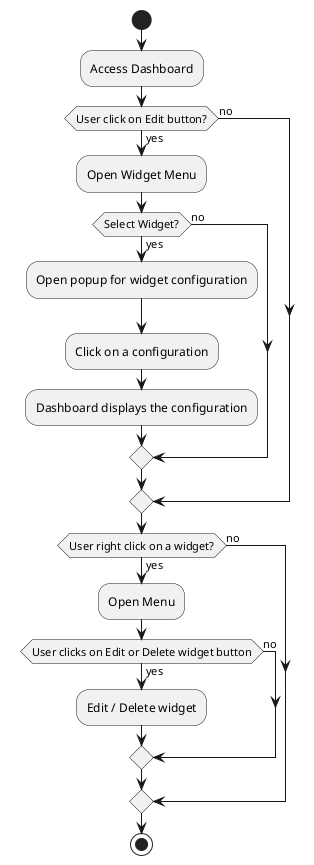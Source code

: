 @startuml
start
:Access Dashboard;

if (User click on Edit button?) then (yes)
    :Open Widget Menu;
    if (Select Widget?) then (yes)
        :Open popup for widget configuration;
        :Click on a configuration;
        :Dashboard displays the configuration;
    else (no)
    endif
else (no)
endif

if (User right click on a widget?) then (yes)
    :Open Menu;
    if (User clicks on Edit or Delete widget button) then (yes)
        :Edit / Delete widget;
    else (no)
    endif
else (no)
endif

stop
@enduml